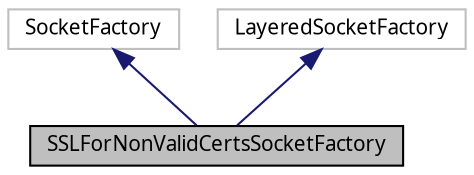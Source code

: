 digraph G
{
  bgcolor="transparent";
  edge [fontname="FreeSans.ttf",fontsize="10",labelfontname="FreeSans.ttf",labelfontsize="10"];
  node [fontname="FreeSans.ttf",fontsize="10",shape=record];
  Node1 [label="SSLForNonValidCertsSocketFactory",height=0.2,width=0.4,color="black", fillcolor="grey75", style="filled" fontcolor="black"];
  Node2 -> Node1 [dir=back,color="midnightblue",fontsize="10",style="solid",fontname="FreeSans.ttf"];
  Node2 [label="SocketFactory",height=0.2,width=0.4,color="grey75"];
  Node3 -> Node1 [dir=back,color="midnightblue",fontsize="10",style="solid",fontname="FreeSans.ttf"];
  Node3 [label="LayeredSocketFactory",height=0.2,width=0.4,color="grey75"];
}

